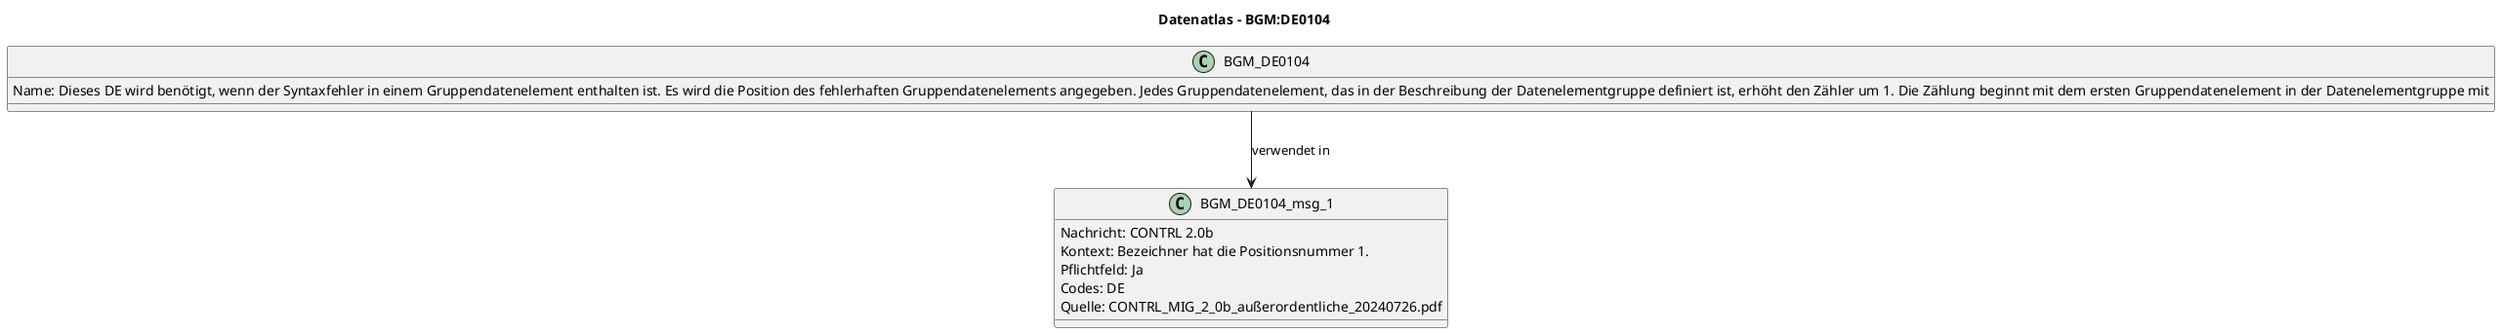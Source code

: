 @startuml
title Datenatlas – BGM:DE0104
class BGM_DE0104 {
  Name: Dieses DE wird benötigt, wenn der Syntaxfehler in einem Gruppendatenelement enthalten ist. Es wird die Position des fehlerhaften Gruppendatenelements angegeben. Jedes Gruppendatenelement, das in der Beschreibung der Datenelementgruppe definiert ist, erhöht den Zähler um 1. Die Zählung beginnt mit dem ersten Gruppendatenelement in der Datenelementgruppe mit
}
class BGM_DE0104_msg_1 {
  Nachricht: CONTRL 2.0b
  Kontext: Bezeichner hat die Positionsnummer 1.
  Pflichtfeld: Ja
  Codes: DE
  Quelle: CONTRL_MIG_2_0b_außerordentliche_20240726.pdf
}
BGM_DE0104 --> BGM_DE0104_msg_1 : verwendet in
@enduml